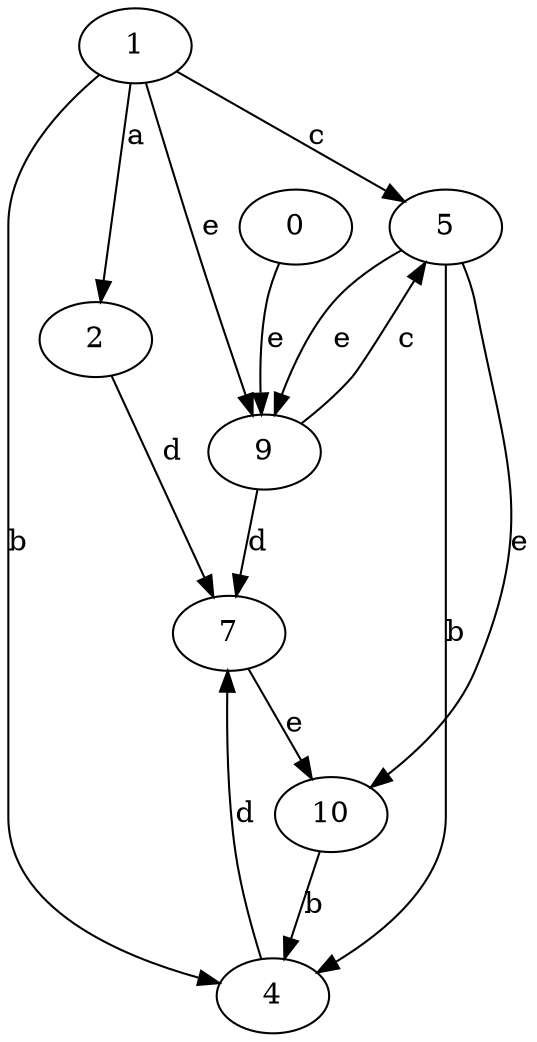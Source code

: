 strict digraph  {
1;
2;
0;
4;
5;
7;
9;
10;
1 -> 2  [label=a];
1 -> 4  [label=b];
1 -> 5  [label=c];
1 -> 9  [label=e];
2 -> 7  [label=d];
0 -> 9  [label=e];
4 -> 7  [label=d];
5 -> 4  [label=b];
5 -> 9  [label=e];
5 -> 10  [label=e];
7 -> 10  [label=e];
9 -> 5  [label=c];
9 -> 7  [label=d];
10 -> 4  [label=b];
}
